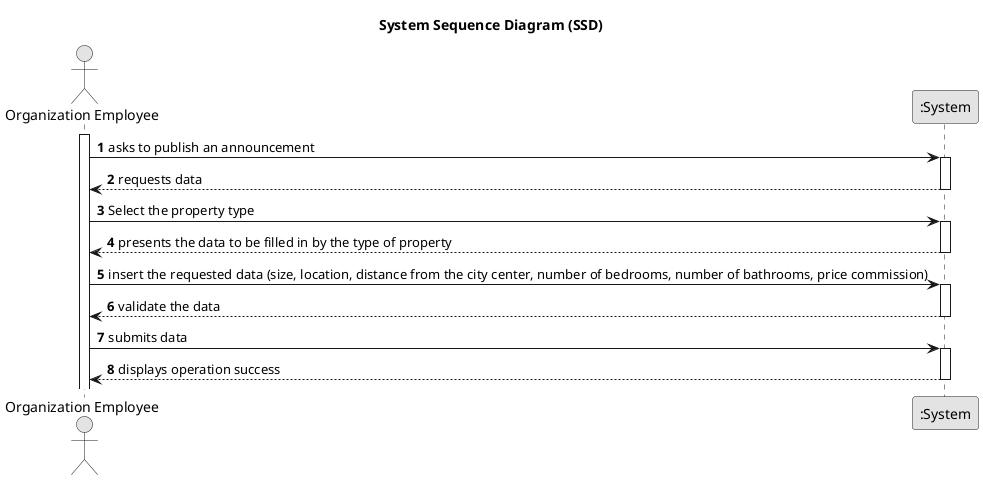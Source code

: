 @startuml
skinparam monochrome true
skinparam packageStyle rectangle
skinparam shadowing false

title System Sequence Diagram (SSD)

autonumber

actor "Organization Employee" as Employee
participant ":System" as System

activate Employee

    Employee -> System : asks to publish an announcement
    activate System

        System --> Employee : requests data
    deactivate System

    Employee -> System : Select the property type
    activate System

        System --> Employee : presents the data to be filled in by the type of property

    deactivate System

    Employee -> System : insert the requested data (size, location, distance from the city center, number of bedrooms, number of bathrooms, price commission)
    activate System

        System --> Employee : validate the data
    deactivate System

    Employee -> System : submits data
    activate System

        System --> Employee : displays operation success
    deactivate System

@enduml